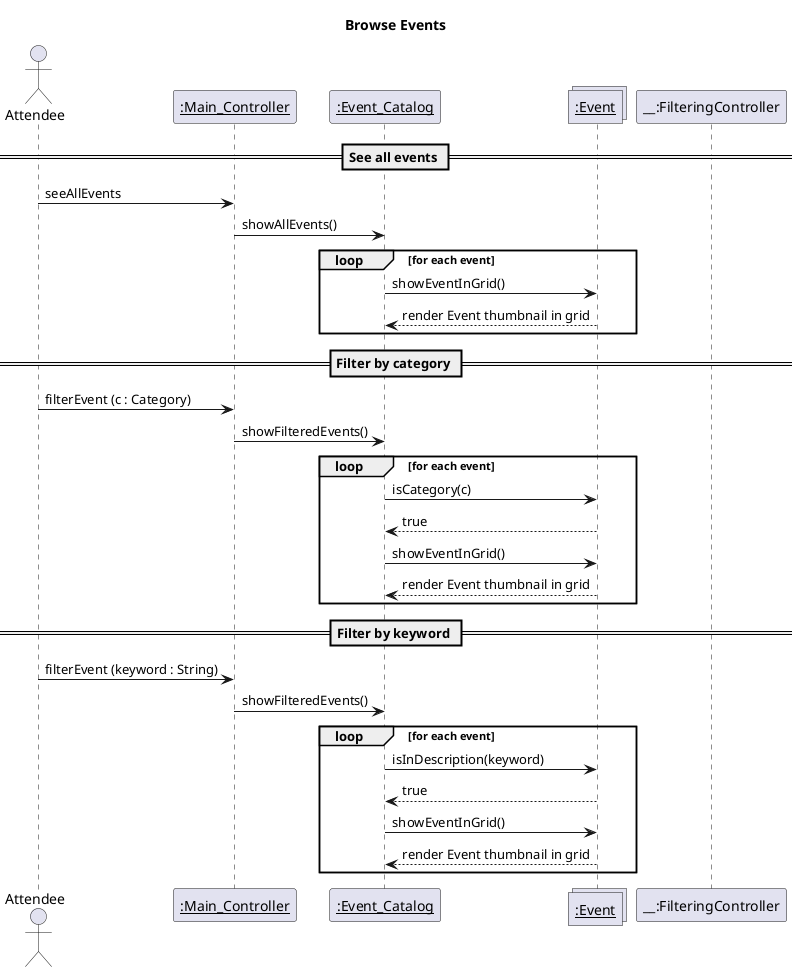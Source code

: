 @startuml

title: Browse Events

actor Attendee
participant "__:Main_Controller__" as mc
participant "__:Event_Catalog__" as ec
collections "__:Event__" as event
participant "__:FilteringController" as fc


== See all events ==
Attendee -> mc : seeAllEvents
mc -> ec : showAllEvents()

loop for each event
  ec -> event : showEventInGrid()
  event --> ec : render Event thumbnail in grid

end 
== Filter by category ==
Attendee -> mc : filterEvent (c : Category)
mc -> ec : showFilteredEvents()

loop for each event
  ec -> event : isCategory(c)
  event --> ec : true
  ec -> event : showEventInGrid()
  event --> ec : render Event thumbnail in grid

end 

== Filter by keyword ==
Attendee -> mc : filterEvent (keyword : String)
mc -> ec : showFilteredEvents()

loop for each event
  ec -> event : isInDescription(keyword)
  event --> ec : true
  ec -> event : showEventInGrid()
  event --> ec : render Event thumbnail in grid

end 

@enduml